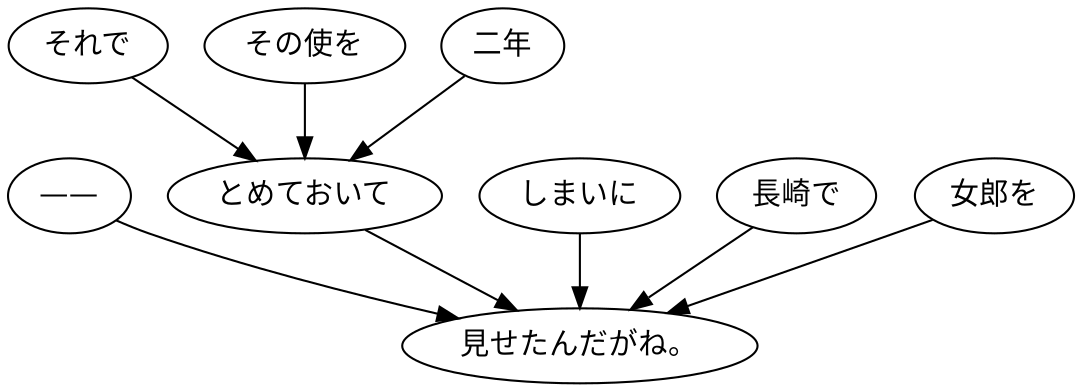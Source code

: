 digraph graph4436 {
	node0 [label="——"];
	node1 [label="それで"];
	node2 [label="その使を"];
	node3 [label="二年"];
	node4 [label="とめておいて"];
	node5 [label="しまいに"];
	node6 [label="長崎で"];
	node7 [label="女郎を"];
	node8 [label="見せたんだがね。"];
	node0 -> node8;
	node1 -> node4;
	node2 -> node4;
	node3 -> node4;
	node4 -> node8;
	node5 -> node8;
	node6 -> node8;
	node7 -> node8;
}
